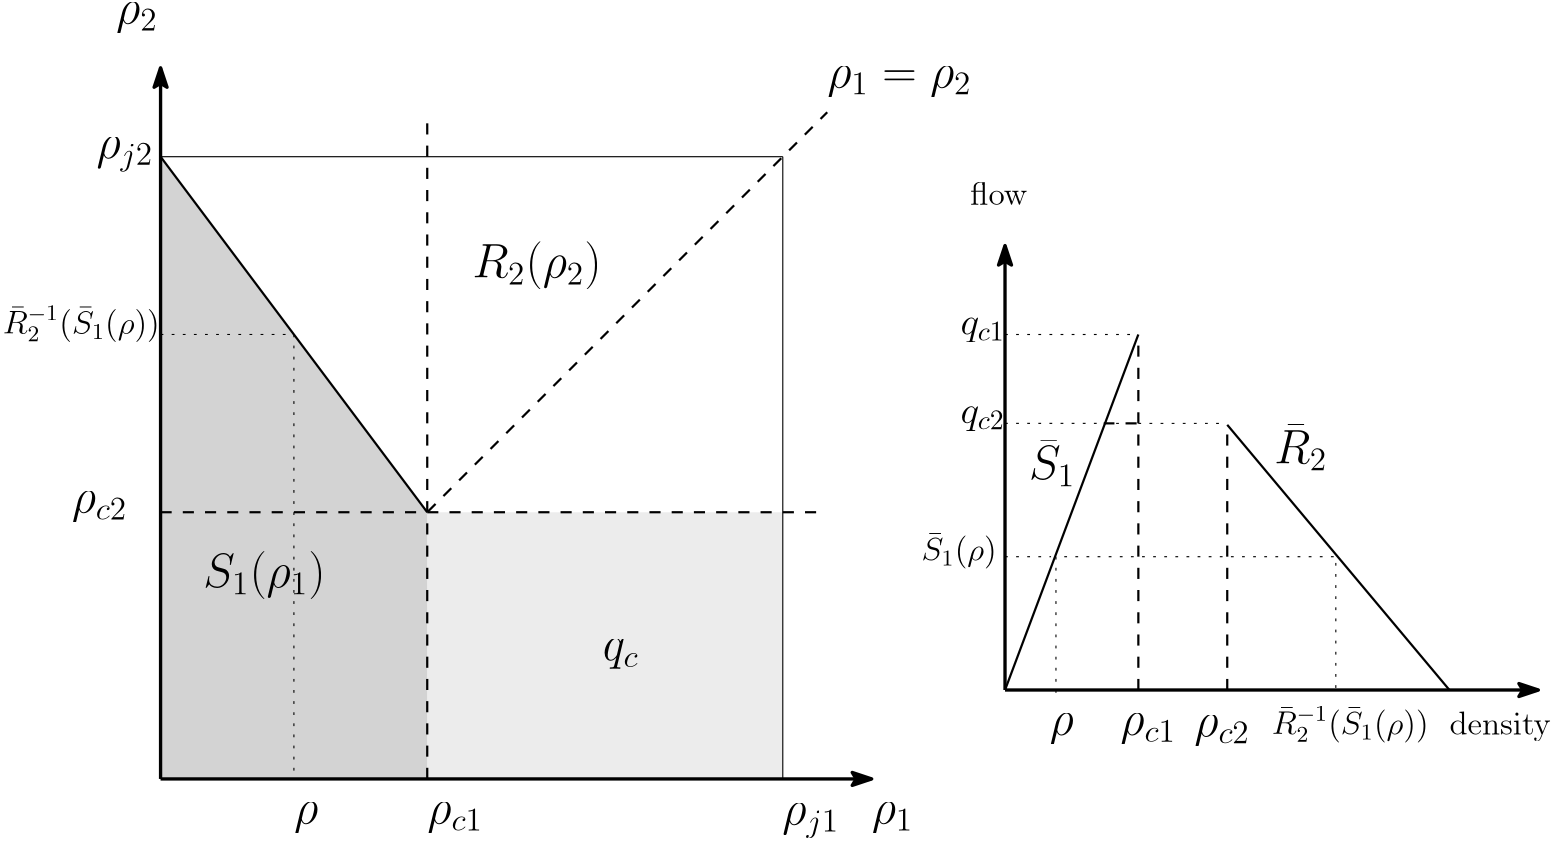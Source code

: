 <?xml version="1.0"?>
<!DOCTYPE ipe SYSTEM "ipe.dtd">
<ipe version="70010" creator="Ipe 7.0.10">
<info created="D:20120411145306" modified="D:20120718030916"/>
<ipestyle name="basic">
<symbol name="arrow/arc(spx)">
<path stroke="sym-stroke" fill="sym-stroke" pen="sym-pen">
0 0 m
-1 0.333 l
-1 -0.333 l
h
</path>
</symbol>
<symbol name="arrow/farc(spx)">
<path stroke="sym-stroke" fill="white" pen="sym-pen">
0 0 m
-1 0.333 l
-1 -0.333 l
h
</path>
</symbol>
<symbol name="mark/circle(sx)" transformations="translations">
<path fill="sym-stroke">
0.6 0 0 0.6 0 0 e
0.4 0 0 0.4 0 0 e
</path>
</symbol>
<symbol name="mark/disk(sx)" transformations="translations">
<path fill="sym-stroke">
0.6 0 0 0.6 0 0 e
</path>
</symbol>
<symbol name="mark/fdisk(sfx)" transformations="translations">
<group>
<path fill="sym-stroke" fillrule="eofill">
0.6 0 0 0.6 0 0 e
0.4 0 0 0.4 0 0 e
</path>
<path fill="sym-fill">
0.4 0 0 0.4 0 0 e
</path>
</group>
</symbol>
<symbol name="mark/box(sx)" transformations="translations">
<path fill="sym-stroke" fillrule="eofill">
-0.6 -0.6 m
0.6 -0.6 l
0.6 0.6 l
-0.6 0.6 l
h
-0.4 -0.4 m
0.4 -0.4 l
0.4 0.4 l
-0.4 0.4 l
h
</path>
</symbol>
<symbol name="mark/square(sx)" transformations="translations">
<path fill="sym-stroke">
-0.6 -0.6 m
0.6 -0.6 l
0.6 0.6 l
-0.6 0.6 l
h
</path>
</symbol>
<symbol name="mark/fsquare(sfx)" transformations="translations">
<group>
<path fill="sym-stroke" fillrule="eofill">
-0.6 -0.6 m
0.6 -0.6 l
0.6 0.6 l
-0.6 0.6 l
h
-0.4 -0.4 m
0.4 -0.4 l
0.4 0.4 l
-0.4 0.4 l
h
</path>
<path fill="sym-fill">
-0.4 -0.4 m
0.4 -0.4 l
0.4 0.4 l
-0.4 0.4 l
h
</path>
</group>
</symbol>
<symbol name="mark/cross(sx)" transformations="translations">
<group>
<path fill="sym-stroke">
-0.43 -0.57 m
0.57 0.43 l
0.43 0.57 l
-0.57 -0.43 l
h
</path>
<path fill="sym-stroke">
-0.43 0.57 m
0.57 -0.43 l
0.43 -0.57 l
-0.57 0.43 l
h
</path>
</group>
</symbol>
<symbol name="arrow/fnormal(spx)">
<path stroke="sym-stroke" fill="white" pen="sym-pen">
0 0 m
-1 0.333 l
-1 -0.333 l
h
</path>
</symbol>
<symbol name="arrow/pointed(spx)">
<path stroke="sym-stroke" fill="sym-stroke" pen="sym-pen">
0 0 m
-1 0.333 l
-0.8 0 l
-1 -0.333 l
h
</path>
</symbol>
<symbol name="arrow/fpointed(spx)">
<path stroke="sym-stroke" fill="white" pen="sym-pen">
0 0 m
-1 0.333 l
-0.8 0 l
-1 -0.333 l
h
</path>
</symbol>
<symbol name="arrow/linear(spx)">
<path stroke="sym-stroke" pen="sym-pen">
-1 0.333 m
0 0 l
-1 -0.333 l
</path>
</symbol>
<symbol name="arrow/fdouble(spx)">
<path stroke="sym-stroke" fill="white" pen="sym-pen">
0 0 m
-1 0.333 l
-1 -0.333 l
h
-1 0 m
-2 0.333 l
-2 -0.333 l
h
</path>
</symbol>
<symbol name="arrow/double(spx)">
<path stroke="sym-stroke" fill="sym-stroke" pen="sym-pen">
0 0 m
-1 0.333 l
-1 -0.333 l
h
-1 0 m
-2 0.333 l
-2 -0.333 l
h
</path>
</symbol>
<pen name="heavier" value="0.8"/>
<pen name="fat" value="1.2"/>
<pen name="ultrafat" value="2"/>
<symbolsize name="large" value="5"/>
<symbolsize name="small" value="2"/>
<symbolsize name="tiny" value="1.1"/>
<arrowsize name="large" value="10"/>
<arrowsize name="small" value="5"/>
<arrowsize name="tiny" value="3"/>
<color name="red" value="1 0 0"/>
<color name="green" value="0 1 0"/>
<color name="blue" value="0 0 1"/>
<color name="yellow" value="1 1 0"/>
<color name="orange" value="1 0.647 0"/>
<color name="gold" value="1 0.843 0"/>
<color name="purple" value="0.627 0.125 0.941"/>
<color name="gray" value="0.745"/>
<color name="brown" value="0.647 0.165 0.165"/>
<color name="navy" value="0 0 0.502"/>
<color name="pink" value="1 0.753 0.796"/>
<color name="seagreen" value="0.18 0.545 0.341"/>
<color name="turquoise" value="0.251 0.878 0.816"/>
<color name="violet" value="0.933 0.51 0.933"/>
<color name="darkblue" value="0 0 0.545"/>
<color name="darkcyan" value="0 0.545 0.545"/>
<color name="darkgray" value="0.663"/>
<color name="darkgreen" value="0 0.392 0"/>
<color name="darkmagenta" value="0.545 0 0.545"/>
<color name="darkorange" value="1 0.549 0"/>
<color name="darkred" value="0.545 0 0"/>
<color name="lightblue" value="0.678 0.847 0.902"/>
<color name="lightcyan" value="0.878 1 1"/>
<color name="lightgray" value="0.827"/>
<color name="lightgreen" value="0.565 0.933 0.565"/>
<color name="lightyellow" value="1 1 0.878"/>
<dashstyle name="dashed" value="[4] 0"/>
<dashstyle name="dotted" value="[1 3] 0"/>
<dashstyle name="dash dotted" value="[4 2 1 2] 0"/>
<dashstyle name="dash dot dotted" value="[4 2 1 2 1 2] 0"/>
<textsize name="large" value="\large"/>
<textsize name="Large" value="\Large"/>
<textsize name="LARGE" value="\LARGE"/>
<textsize name="huge" value="\huge"/>
<textsize name="Huge" value="\Huge"/>
<textsize name="small" value="\small"/>
<textsize name="footnote" value="\footnotesize"/>
<textsize name="tiny" value="\tiny"/>
<textstyle name="center" begin="\begin{center}" end="\end{center}"/>
<textstyle name="itemize" begin="\begin{itemize}" end="\end{itemize}"/>
<textstyle name="item" begin="\begin{itemize}\item{}" end="\end{itemize}"/>
<gridsize name="4 pts" value="4"/>
<gridsize name="8 pts (~3 mm)" value="8"/>
<gridsize name="16 pts (~6 mm)" value="16"/>
<gridsize name="32 pts (~12 mm)" value="32"/>
<gridsize name="10 pts (~3.5 mm)" value="10"/>
<gridsize name="20 pts (~7 mm)" value="20"/>
<gridsize name="14 pts (~5 mm)" value="14"/>
<gridsize name="28 pts (~10 mm)" value="28"/>
<gridsize name="56 pts (~20 mm)" value="56"/>
<anglesize name="90 deg" value="90"/>
<anglesize name="60 deg" value="60"/>
<anglesize name="45 deg" value="45"/>
<anglesize name="30 deg" value="30"/>
<anglesize name="22.5 deg" value="22.5"/>
<tiling name="falling" angle="-60" step="4" width="1"/>
<tiling name="rising" angle="30" step="4" width="1"/>
</ipestyle>
<page>
<layer name="alpha"/>
<view layers="alpha" active="alpha"/>
<path layer="alpha" matrix="0.9375 0 0 0.9375 20 20" stroke="black" dash="dashed" pen="heavier">
64 320 m
320 576 l
</path>
<path matrix="1 0 0 1 16 0" fill="0.922">
160 320 m
160 416 l
288 416 l
288 320 l
160 320 l
</path>
<path matrix="1 0 0 1 16 0" fill="lightgray">
64 320 m
160 320 l
160 416 l
64 544 l
64 320 l
</path>
<path matrix="1 0 0 1 16 0" stroke="black" dash="dashed" pen="heavier">
160 320 m
160 560 l
</path>
<path matrix="1 0 0 1 16 0" stroke="black" dash="dashed" pen="heavier">
64 416 m
304 416 l
</path>
<path matrix="1 0 0 1 16 0" stroke="black">
288 320 m
288 544 l
</path>
<path matrix="1 0 0 1 16 0" stroke="black">
64 544 m
288 544 l
</path>
<path matrix="1.33333 0 0 1 -5.3333 0" stroke="black" pen="fat" arrow="pointed/normal">
64 320 m
256 320 l
</path>
<path matrix="1 0 0 1.33333 16 -106.667" stroke="black" pen="fat" arrow="pointed/normal">
64 320 m
64 512 l
</path>
<path matrix="1 0 0 1 16 0" stroke="black" pen="heavier">
160 416 m
64 544 l
</path>
<path matrix="1 0 0 0.833333 0 58.6667" stroke="black" pen="fat" arrow="pointed/normal">
384 352 m
384 544 l
</path>
<path stroke="black" pen="fat" arrow="pointed/normal">
384 352 m
576 352 l
</path>
<path matrix="1 0 0 1 -16 0" stroke="black" dash="dashed" pen="heavier">
448 352 m
448 480 l
</path>
<path matrix="1.25937 0 0 0.765779 -121.559 81.436" stroke="black" dash="dotted">
416 352 m
416 416 l
496 416 l
496 352 l
</path>
<path matrix="1 0 0 1 16 0" stroke="black" dash="dotted">
64 480 m
112 480 l
112 320 l
112 320 l
</path>
<text matrix="1 0 0 1 16 0" transformations="translations" pos="320 304" stroke="black" type="label" width="15.045" height="7.41" depth="3.35" valign="baseline" size="LARGE">$\rho_{1}$</text>
<text matrix="1 0 0 1 16 0" transformations="translations" pos="48 592" stroke="black" type="label" width="15.045" height="7.41" depth="3.35" valign="baseline" size="LARGE">$\rho_{2}$</text>
<text matrix="1 0 0 1 -22.5089 0" transformations="translations" pos="448 336" stroke="black" type="label" width="20.083" height="7.41" depth="3.35" valign="baseline" size="LARGE">$\rho_{c1}$</text>
<text matrix="1 0 0 1 -32 0" transformations="translations" pos="576 336" stroke="black" type="label" width="36.484" height="8.307" depth="2.32" valign="baseline" size="large">density</text>
<text matrix="1 0 0 1 16 0" transformations="translations" pos="160 304" stroke="black" type="label" width="20.083" height="7.41" depth="3.35" valign="baseline" size="LARGE">$\rho_{c1}$</text>
<text matrix="1 0 0 1 16 0" transformations="translations" pos="32 416" stroke="black" type="label" width="20.083" height="7.41" depth="3.35" valign="baseline" size="LARGE">$\rho_{c2}$</text>
<text matrix="1 0 0 1 32 0" transformations="translations" pos="32 416" stroke="black" type="label" width="0" height="0" depth="0" valign="baseline" size="LARGE">$$</text>
<text matrix="1 0 0 1 16 0" transformations="translations" pos="112 304" stroke="black" type="label" width="8.694" height="7.41" depth="3.35" valign="baseline" size="LARGE">$\rho$</text>
<text matrix="1 0 0 1 -8.80476 0.177515" transformations="translations" pos="32 480" stroke="black" type="label" width="56.506" height="10.083" depth="2.99" valign="baseline" size="large">$\bar{R}^{-1}_{2}(\bar{S}_{1}(\rho))$</text>
<path matrix="0.51796 0 0 1 185.103 -16" stroke="black" dash="dotted">
384 416 m
416 416 l
</path>
<text matrix="1 0 0 1 1.92899 -17.3373" transformations="translations" pos="352 416" stroke="black" type="label" width="27.074" height="9.773" depth="2.99" valign="baseline" size="large">$\bar{S}_{1}(\rho)$</text>
<text matrix="1 0 0 1 -16 0" transformations="translations" pos="416 336" stroke="black" type="label" width="8.694" height="7.41" depth="3.35" valign="baseline" size="LARGE">$\rho$</text>
<text matrix="1 0 0 1 -16 0" transformations="translations" pos="496 336" stroke="black" type="label" width="56.506" height="10.083" depth="2.99" valign="baseline" size="large">$\bar{R}^{-1}_{2}(\bar{S}_{1}(\rho))$</text>
<text transformations="translations" pos="371.509 526.74" stroke="black" type="label" width="20.485" height="8.302" depth="0" valign="baseline" size="large">flow</text>
<text matrix="1 0 0 1 -16 -29.2308" transformations="translations" pos="496.893 462.893" stroke="black" type="label" width="19.182" height="13.988" depth="2.58" valign="baseline" size="LARGE">$\bar{R}_{2}$</text>
<text matrix="1 0 0 1 -8.87574 -4.14201" transformations="translations" pos="401.509 432.124" stroke="black" type="label" width="16.718" height="13.988" depth="2.58" valign="baseline" size="LARGE">$\bar{S}_{1}$</text>
<text matrix="1 0 0 1 -0.769231 24.6154" transformations="translations" pos="320.74 544.432" stroke="black" type="label" width="52.047" height="7.41" depth="3.35" valign="baseline" size="LARGE">$\rho_{1}=\rho_{2}$</text>
<text transformations="translations" pos="239.201 362.893" stroke="black" type="label" width="13.01" height="7.41" depth="3.35" valign="baseline" size="LARGE">$q_{c}$</text>
<text matrix="1 0 0 1 -16.9231 3.07692" transformations="translations" pos="209.201 497.509" stroke="black" type="label" width="46.42" height="12.896" depth="4.29" valign="baseline" size="LARGE">$R_{2}(\rho_{2})$</text>
<text transformations="translations" pos="95.355 389.047" stroke="black" type="label" width="43.957" height="12.896" depth="4.29" valign="baseline" size="LARGE">$S_{1}(\rho_{1})$</text>
<text transformations="translations" pos="303.817 303.663" stroke="black" type="label" width="20.561" height="7.409" depth="4.91" valign="baseline" size="LARGE">$\rho_{j1}$</text>
<text transformations="translations" pos="56.8935 543.663" stroke="black" type="label" width="20.561" height="7.409" depth="4.91" valign="baseline" size="LARGE">$\rho_{j2}$</text>
<path matrix="0.739104 0 0 11.3448 100.182 -4965.52" stroke="black" dash="dotted">
384 480 m
448 480 l
</path>
<text transformations="translations" pos="368 480" stroke="black" type="label" width="16.019" height="6.176" depth="2.79" valign="baseline" size="Large">$q_{c1}$</text>
<path matrix="0.75 0 0 1 96 0" stroke="black" pen="heavier">
384 352 m
448 480 l
</path>
<path matrix="1 0 0 0.745894 0 89.4453" stroke="black" pen="heavier">
544 352 m
464 480 l
</path>
<path matrix="1 0 0 0.75 16 88" stroke="black" dash="dashed" pen="heavier">
448 352 m
448 480 l
</path>
<text matrix="1 0 0 1 4.11807 -0.591805" transformations="translations" pos="448 336" stroke="black" type="label" width="20.083" height="7.41" depth="3.35" valign="baseline" size="LARGE">$\rho_{c2}$</text>
<path matrix="1.23182 -0.00027578 0.00705499 11.3448 -92.4069 -4997.4" stroke="black" dash="dotted">
384 480 m
448 480 l
</path>
<path matrix="0 -1.82434 -0.0926281 -0 463.995 1265.31" stroke="black" dash="dashed" pen="heavier">
448 352 m
448 480 l
</path>
<text matrix="1 0 0 1 0 -32" transformations="translations" pos="368 480" stroke="black" type="label" width="16.019" height="6.176" depth="2.79" valign="baseline" size="Large">$q_{c2}$</text>
</page>
</ipe>
